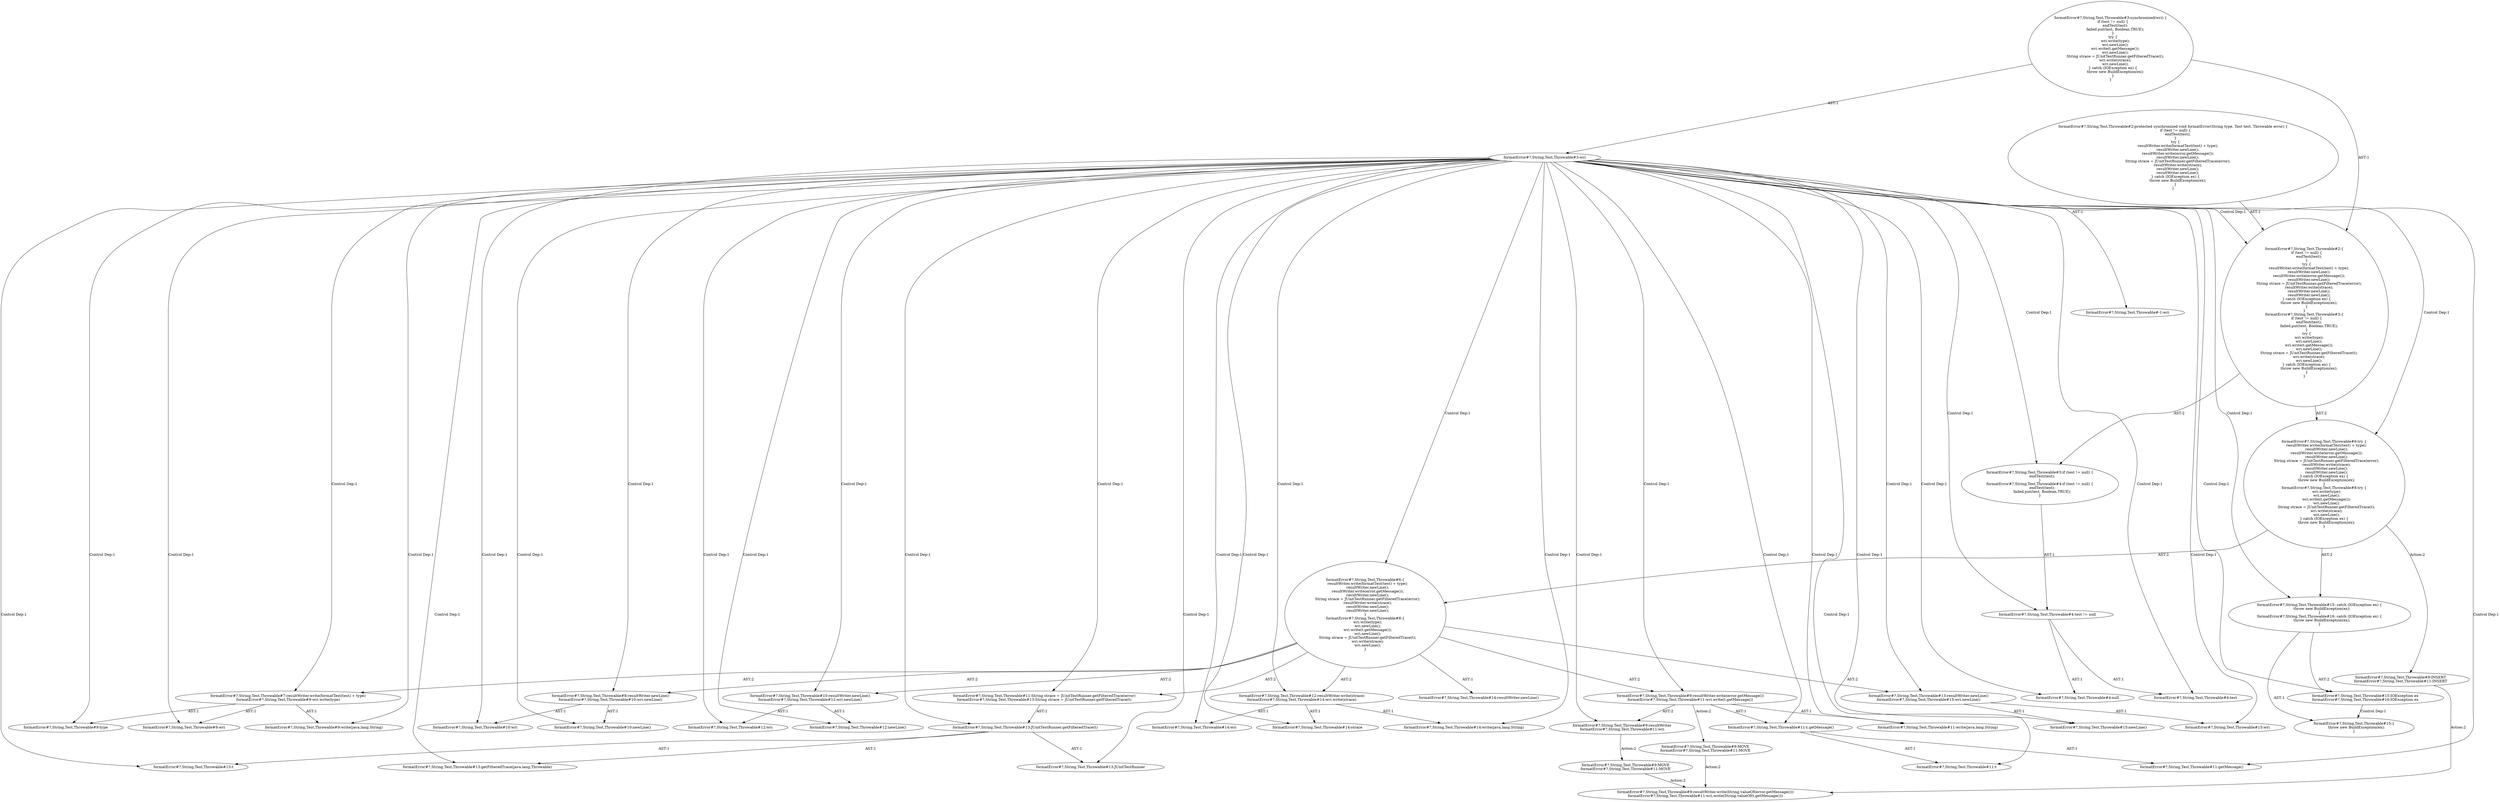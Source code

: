 digraph "Pattern" {
0 [label="formatError#?,String,Test,Throwable#9:INSERT
formatError#?,String,Test,Throwable#11:INSERT" shape=ellipse]
1 [label="formatError#?,String,Test,Throwable#6:try \{
    resultWriter.write(formatTest(test) + type);
    resultWriter.newLine();
    resultWriter.write(error.getMessage());
    resultWriter.newLine();
    String strace = JUnitTestRunner.getFilteredTrace(error);
    resultWriter.write(strace);
    resultWriter.newLine();
    resultWriter.newLine();
\} catch (IOException ex) \{
    throw new BuildException(ex);
\}
formatError#?,String,Test,Throwable#8:try \{
    wri.write(type);
    wri.newLine();
    wri.write(t.getMessage());
    wri.newLine();
    String strace = JUnitTestRunner.getFilteredTrace(t);
    wri.write(strace);
    wri.newLine();
\} catch (IOException ex) \{
    throw new BuildException(ex);
\}" shape=ellipse]
2 [label="formatError#?,String,Test,Throwable#2:\{
    if (test != null) \{
        endTest(test);
    \}
    try \{
        resultWriter.write(formatTest(test) + type);
        resultWriter.newLine();
        resultWriter.write(error.getMessage());
        resultWriter.newLine();
        String strace = JUnitTestRunner.getFilteredTrace(error);
        resultWriter.write(strace);
        resultWriter.newLine();
        resultWriter.newLine();
    \} catch (IOException ex) \{
        throw new BuildException(ex);
    \}
\}
formatError#?,String,Test,Throwable#3:\{
    if (test != null) \{
        endTest(test);
        failed.put(test, Boolean.TRUE);
    \}
    try \{
        wri.write(type);
        wri.newLine();
        wri.write(t.getMessage());
        wri.newLine();
        String strace = JUnitTestRunner.getFilteredTrace(t);
        wri.write(strace);
        wri.newLine();
    \} catch (IOException ex) \{
        throw new BuildException(ex);
    \}
\}" shape=ellipse]
3 [label="formatError#?,String,Test,Throwable#2:protected synchronized void formatError(String type, Test test, Throwable error) \{
    if (test != null) \{
        endTest(test);
    \}
    try \{
        resultWriter.write(formatTest(test) + type);
        resultWriter.newLine();
        resultWriter.write(error.getMessage());
        resultWriter.newLine();
        String strace = JUnitTestRunner.getFilteredTrace(error);
        resultWriter.write(strace);
        resultWriter.newLine();
        resultWriter.newLine();
    \} catch (IOException ex) \{
        throw new BuildException(ex);
    \}
\}" shape=ellipse]
4 [label="formatError#?,String,Test,Throwable#3:if (test != null) \{
    endTest(test);
\}
formatError#?,String,Test,Throwable#4:if (test != null) \{
    endTest(test);
    failed.put(test, Boolean.TRUE);
\}" shape=ellipse]
5 [label="formatError#?,String,Test,Throwable#6:\{
    resultWriter.write(formatTest(test) + type);
    resultWriter.newLine();
    resultWriter.write(error.getMessage());
    resultWriter.newLine();
    String strace = JUnitTestRunner.getFilteredTrace(error);
    resultWriter.write(strace);
    resultWriter.newLine();
    resultWriter.newLine();
\}
formatError#?,String,Test,Throwable#8:\{
    wri.write(type);
    wri.newLine();
    wri.write(t.getMessage());
    wri.newLine();
    String strace = JUnitTestRunner.getFilteredTrace(t);
    wri.write(strace);
    wri.newLine();
\}" shape=ellipse]
6 [label="formatError#?,String,Test,Throwable#7:resultWriter.write(formatTest(test) + type)
formatError#?,String,Test,Throwable#9:wri.write(type)" shape=ellipse]
7 [label="formatError#?,String,Test,Throwable#8:resultWriter.newLine()
formatError#?,String,Test,Throwable#10:wri.newLine()" shape=ellipse]
8 [label="formatError#?,String,Test,Throwable#9:resultWriter.write(error.getMessage())
formatError#?,String,Test,Throwable#11:wri.write(t.getMessage())" shape=ellipse]
9 [label="formatError#?,String,Test,Throwable#10:resultWriter.newLine()
formatError#?,String,Test,Throwable#12:wri.newLine()" shape=ellipse]
10 [label="formatError#?,String,Test,Throwable#11:String strace = JUnitTestRunner.getFilteredTrace(error)
formatError#?,String,Test,Throwable#13:String strace = JUnitTestRunner.getFilteredTrace(t)" shape=ellipse]
11 [label="formatError#?,String,Test,Throwable#12:resultWriter.write(strace)
formatError#?,String,Test,Throwable#14:wri.write(strace)" shape=ellipse]
12 [label="formatError#?,String,Test,Throwable#13:resultWriter.newLine()
formatError#?,String,Test,Throwable#15:wri.newLine()" shape=ellipse]
13 [label="formatError#?,String,Test,Throwable#14:resultWriter.newLine()" shape=ellipse]
14 [label="formatError#?,String,Test,Throwable#15: catch (IOException ex) \{
    throw new BuildException(ex);
\}
formatError#?,String,Test,Throwable#16: catch (IOException ex) \{
    throw new BuildException(ex);
\}" shape=ellipse]
15 [label="formatError#?,String,Test,Throwable#15:IOException ex
formatError#?,String,Test,Throwable#16:IOException ex" shape=ellipse]
16 [label="formatError#?,String,Test,Throwable#15:\{
    throw new BuildException(ex);
\}" shape=ellipse]
17 [label="formatError#?,String,Test,Throwable#9:resultWriter.write(String.valueOf(error.getMessage()))
formatError#?,String,Test,Throwable#11:wri.write(String.valueOf(t.getMessage()))" shape=ellipse]
18 [label="formatError#?,String,Test,Throwable#9:MOVE
formatError#?,String,Test,Throwable#11:MOVE" shape=ellipse]
19 [label="formatError#?,String,Test,Throwable#9:resultWriter
formatError#?,String,Test,Throwable#11:wri" shape=ellipse]
20 [label="formatError#?,String,Test,Throwable#9:MOVE
formatError#?,String,Test,Throwable#11:MOVE" shape=ellipse]
21 [label="formatError#?,String,Test,Throwable#10:wri" shape=ellipse]
22 [label="formatError#?,String,Test,Throwable#11:t" shape=ellipse]
23 [label="formatError#?,String,Test,Throwable#9:wri" shape=ellipse]
24 [label="formatError#?,String,Test,Throwable#9:type" shape=ellipse]
25 [label="formatError#?,String,Test,Throwable#13:t" shape=ellipse]
26 [label="formatError#?,String,Test,Throwable#11:write(java.lang.String)" shape=ellipse]
27 [label="formatError#?,String,Test,Throwable#15:newLine()" shape=ellipse]
28 [label="formatError#?,String,Test,Throwable#11:getMessage()" shape=ellipse]
29 [label="formatError#?,String,Test,Throwable#10:newLine()" shape=ellipse]
30 [label="formatError#?,String,Test,Throwable#13:JUnitTestRunner" shape=ellipse]
31 [label="formatError#?,String,Test,Throwable#-1:wri" shape=ellipse]
32 [label="formatError#?,String,Test,Throwable#13:getFilteredTrace(java.lang.Throwable)" shape=ellipse]
33 [label="formatError#?,String,Test,Throwable#4:null" shape=ellipse]
34 [label="formatError#?,String,Test,Throwable#12:wri" shape=ellipse]
35 [label="formatError#?,String,Test,Throwable#14:wri" shape=ellipse]
36 [label="formatError#?,String,Test,Throwable#13:JUnitTestRunner.getFilteredTrace(t)" shape=ellipse]
37 [label="formatError#?,String,Test,Throwable#14:strace" shape=ellipse]
38 [label="formatError#?,String,Test,Throwable#3:synchronized(wri) \{
    if (test != null) \{
        endTest(test);
        failed.put(test, Boolean.TRUE);
    \}
    try \{
        wri.write(type);
        wri.newLine();
        wri.write(t.getMessage());
        wri.newLine();
        String strace = JUnitTestRunner.getFilteredTrace(t);
        wri.write(strace);
        wri.newLine();
    \} catch (IOException ex) \{
        throw new BuildException(ex);
    \}
\}" shape=ellipse]
39 [label="formatError#?,String,Test,Throwable#3:wri" shape=ellipse]
40 [label="formatError#?,String,Test,Throwable#4:test" shape=ellipse]
41 [label="formatError#?,String,Test,Throwable#12:newLine()" shape=ellipse]
42 [label="formatError#?,String,Test,Throwable#4:test != null" shape=ellipse]
43 [label="formatError#?,String,Test,Throwable#11:t.getMessage()" shape=ellipse]
44 [label="formatError#?,String,Test,Throwable#15:wri" shape=ellipse]
45 [label="formatError#?,String,Test,Throwable#14:write(java.lang.String)" shape=ellipse]
46 [label="formatError#?,String,Test,Throwable#9:write(java.lang.String)" shape=ellipse]
0 -> 17 [label="Action:2"];
1 -> 0 [label="Action:2"];
1 -> 5 [label="AST:2"];
1 -> 14 [label="AST:2"];
2 -> 1 [label="AST:2"];
2 -> 4 [label="AST:2"];
3 -> 2 [label="AST:1"];
4 -> 42 [label="AST:1"];
5 -> 6 [label="AST:2"];
5 -> 7 [label="AST:2"];
5 -> 8 [label="AST:2"];
5 -> 9 [label="AST:2"];
5 -> 10 [label="AST:2"];
5 -> 11 [label="AST:2"];
5 -> 12 [label="AST:2"];
5 -> 13 [label="AST:1"];
6 -> 23 [label="AST:1"];
6 -> 24 [label="AST:1"];
6 -> 46 [label="AST:1"];
7 -> 21 [label="AST:1"];
7 -> 29 [label="AST:1"];
8 -> 19 [label="AST:2"];
8 -> 20 [label="Action:2"];
8 -> 26 [label="AST:1"];
8 -> 43 [label="AST:1"];
9 -> 34 [label="AST:1"];
9 -> 41 [label="AST:1"];
10 -> 36 [label="AST:1"];
11 -> 35 [label="AST:1"];
11 -> 37 [label="AST:1"];
11 -> 45 [label="AST:1"];
12 -> 27 [label="AST:1"];
12 -> 44 [label="AST:1"];
14 -> 15 [label="AST:2"];
14 -> 16 [label="AST:1"];
15 -> 16 [label="Control Dep:1"];
18 -> 17 [label="Action:2"];
19 -> 18 [label="Action:2"];
20 -> 17 [label="Action:2"];
36 -> 25 [label="AST:1"];
36 -> 30 [label="AST:1"];
36 -> 32 [label="AST:1"];
38 -> 39 [label="AST:1"];
38 -> 2 [label="AST:1"];
39 -> 21 [label="Control Dep:1"];
39 -> 22 [label="Control Dep:1"];
39 -> 23 [label="Control Dep:1"];
39 -> 24 [label="Control Dep:1"];
39 -> 25 [label="Control Dep:1"];
39 -> 26 [label="Control Dep:1"];
39 -> 27 [label="Control Dep:1"];
39 -> 28 [label="Control Dep:1"];
39 -> 29 [label="Control Dep:1"];
39 -> 30 [label="Control Dep:1"];
39 -> 31 [label="AST:1"];
39 -> 32 [label="Control Dep:1"];
39 -> 33 [label="Control Dep:1"];
39 -> 34 [label="Control Dep:1"];
39 -> 35 [label="Control Dep:1"];
39 -> 36 [label="Control Dep:1"];
39 -> 37 [label="Control Dep:1"];
39 -> 2 [label="Control Dep:1"];
39 -> 4 [label="Control Dep:1"];
39 -> 42 [label="Control Dep:1"];
39 -> 40 [label="Control Dep:1"];
39 -> 1 [label="Control Dep:1"];
39 -> 5 [label="Control Dep:1"];
39 -> 6 [label="Control Dep:1"];
39 -> 46 [label="Control Dep:1"];
39 -> 7 [label="Control Dep:1"];
39 -> 8 [label="Control Dep:1"];
39 -> 19 [label="Control Dep:1"];
39 -> 43 [label="Control Dep:1"];
39 -> 9 [label="Control Dep:1"];
39 -> 41 [label="Control Dep:1"];
39 -> 10 [label="Control Dep:1"];
39 -> 11 [label="Control Dep:1"];
39 -> 45 [label="Control Dep:1"];
39 -> 12 [label="Control Dep:1"];
39 -> 44 [label="Control Dep:1"];
39 -> 14 [label="Control Dep:1"];
39 -> 15 [label="Control Dep:1"];
42 -> 33 [label="AST:1"];
42 -> 40 [label="AST:1"];
43 -> 22 [label="AST:1"];
43 -> 28 [label="AST:1"];
}